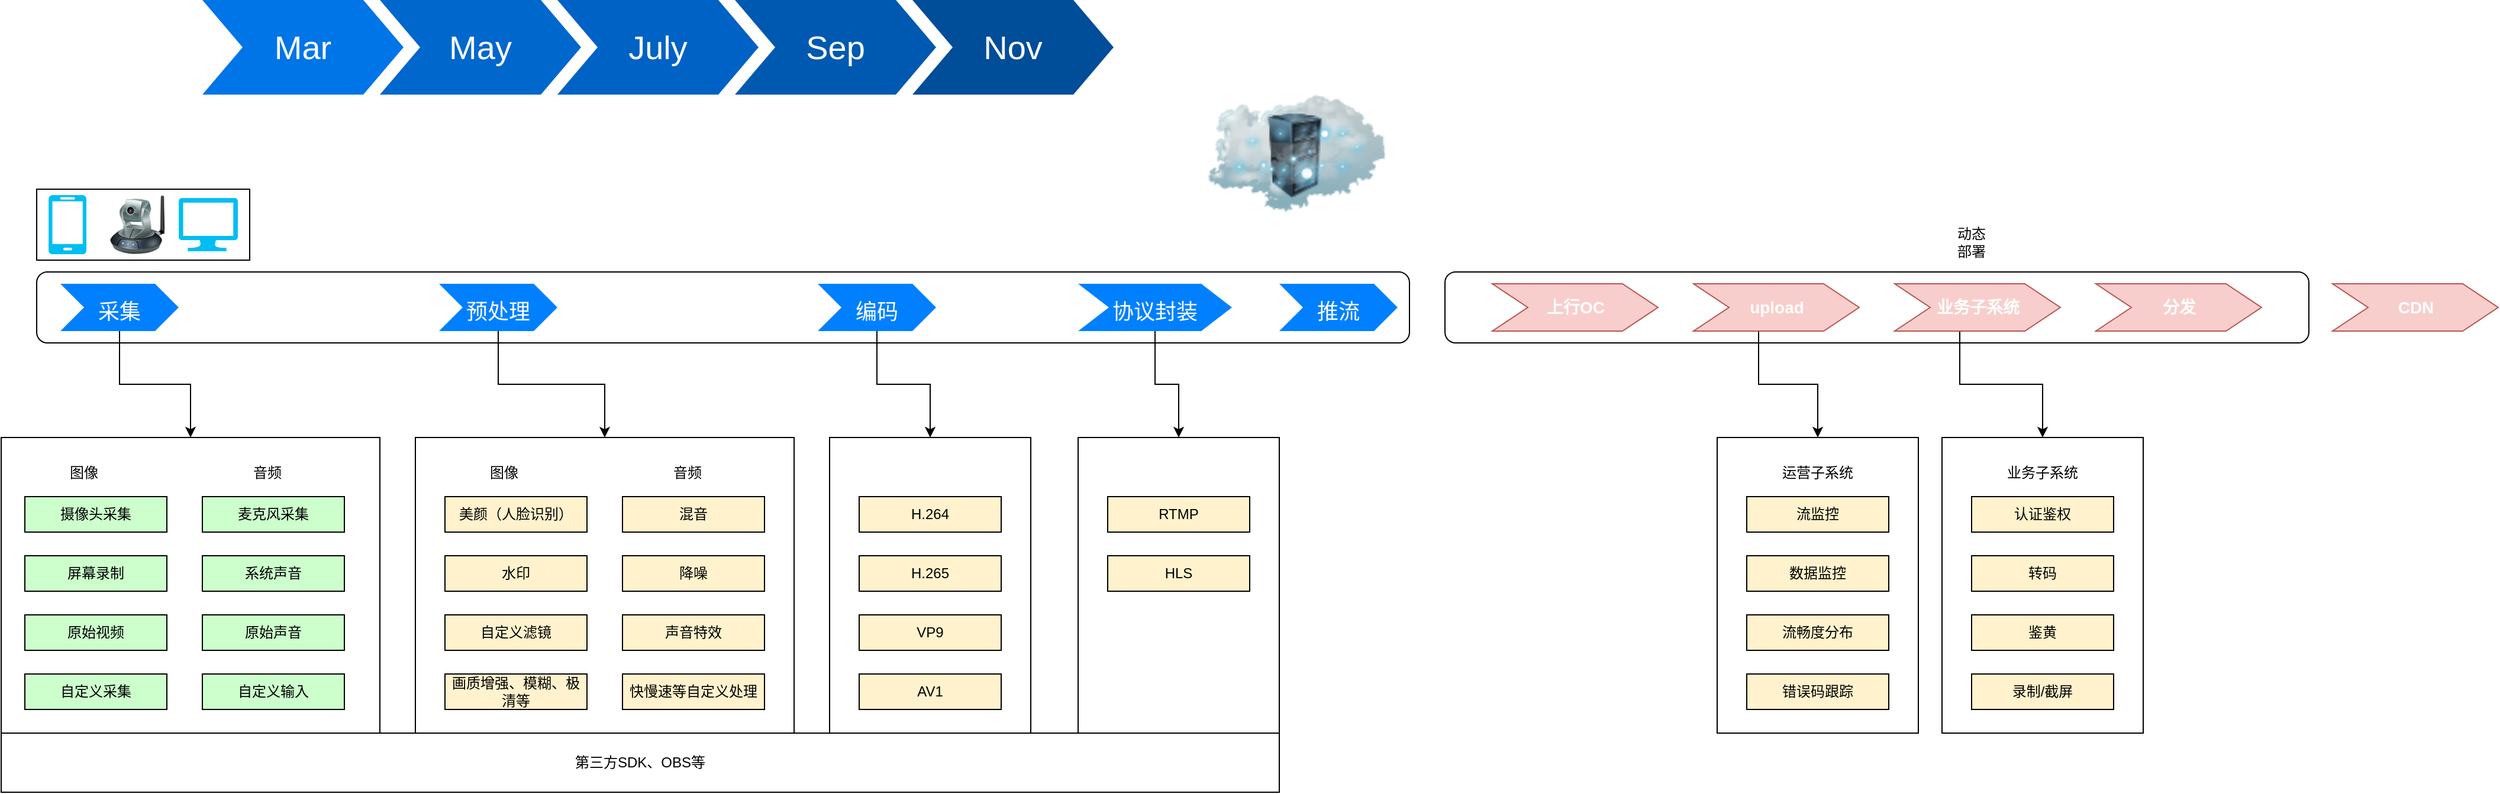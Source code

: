 <mxfile version="13.6.10" type="github">
  <diagram name="Page-1" id="d9b1e647-80fa-b4a2-5024-87a742678bcc">
    <mxGraphModel dx="803" dy="437" grid="1" gridSize="10" guides="1" tooltips="1" connect="1" arrows="1" fold="1" page="1" pageScale="1" pageWidth="1100" pageHeight="850" background="#ffffff" math="0" shadow="0">
      <root>
        <mxCell id="0" />
        <mxCell id="1" parent="0" />
        <mxCell id="57fe6abec08f04cb-2" value="Mar" style="shape=step;whiteSpace=wrap;html=1;fontSize=28;fillColor=#0075E8;fontColor=#FFFFFF;strokeColor=none;" parent="1" vertex="1">
          <mxGeometry x="200" y="70" width="170" height="80" as="geometry" />
        </mxCell>
        <mxCell id="57fe6abec08f04cb-3" value="May" style="shape=step;whiteSpace=wrap;html=1;fontSize=28;fillColor=#0067CC;fontColor=#FFFFFF;strokeColor=none;" parent="1" vertex="1">
          <mxGeometry x="350" y="70" width="170" height="80" as="geometry" />
        </mxCell>
        <mxCell id="57fe6abec08f04cb-4" value="July" style="shape=step;whiteSpace=wrap;html=1;fontSize=28;fillColor=#0062C4;fontColor=#FFFFFF;strokeColor=none;" parent="1" vertex="1">
          <mxGeometry x="500" y="70" width="170" height="80" as="geometry" />
        </mxCell>
        <mxCell id="57fe6abec08f04cb-5" value="Sep" style="shape=step;whiteSpace=wrap;html=1;fontSize=28;fillColor=#0059B0;fontColor=#FFFFFF;strokeColor=none;" parent="1" vertex="1">
          <mxGeometry x="650" y="70" width="170" height="80" as="geometry" />
        </mxCell>
        <mxCell id="57fe6abec08f04cb-6" value="Nov" style="shape=step;whiteSpace=wrap;html=1;fontSize=28;fillColor=#004D99;fontColor=#FFFFFF;strokeColor=none;" parent="1" vertex="1">
          <mxGeometry x="800" y="70" width="170" height="80" as="geometry" />
        </mxCell>
        <mxCell id="FFcQqnqTQvhnuVRR3oSx-1" value="" style="rounded=1;whiteSpace=wrap;html=1;" parent="1" vertex="1">
          <mxGeometry x="60" y="300" width="1160" height="60" as="geometry" />
        </mxCell>
        <mxCell id="FFcQqnqTQvhnuVRR3oSx-32" style="edgeStyle=orthogonalEdgeStyle;rounded=0;orthogonalLoop=1;jettySize=auto;html=1;exitX=0.5;exitY=1;exitDx=0;exitDy=0;entryX=0.5;entryY=0;entryDx=0;entryDy=0;" parent="1" source="57fe6abec08f04cb-1" target="FFcQqnqTQvhnuVRR3oSx-18" edge="1">
          <mxGeometry relative="1" as="geometry">
            <mxPoint x="200" y="450" as="targetPoint" />
          </mxGeometry>
        </mxCell>
        <mxCell id="57fe6abec08f04cb-1" value="&lt;font style=&quot;font-size: 18px&quot;&gt;采集&lt;/font&gt;" style="shape=step;whiteSpace=wrap;html=1;fontSize=28;fillColor=#0080FF;fontColor=#FFFFFF;strokeColor=none;" parent="1" vertex="1">
          <mxGeometry x="80" y="310" width="100" height="40" as="geometry" />
        </mxCell>
        <mxCell id="FFcQqnqTQvhnuVRR3oSx-47" style="edgeStyle=orthogonalEdgeStyle;rounded=0;orthogonalLoop=1;jettySize=auto;html=1;exitX=0.5;exitY=1;exitDx=0;exitDy=0;entryX=0.5;entryY=0;entryDx=0;entryDy=0;" parent="1" source="FFcQqnqTQvhnuVRR3oSx-15" target="FFcQqnqTQvhnuVRR3oSx-35" edge="1">
          <mxGeometry relative="1" as="geometry" />
        </mxCell>
        <mxCell id="FFcQqnqTQvhnuVRR3oSx-15" value="&lt;font style=&quot;font-size: 18px&quot;&gt;预处理&lt;/font&gt;" style="shape=step;whiteSpace=wrap;html=1;fontSize=28;fillColor=#0080FF;fontColor=#FFFFFF;strokeColor=none;" parent="1" vertex="1">
          <mxGeometry x="400" y="310" width="100" height="40" as="geometry" />
        </mxCell>
        <mxCell id="FFcQqnqTQvhnuVRR3oSx-61" style="edgeStyle=orthogonalEdgeStyle;rounded=0;orthogonalLoop=1;jettySize=auto;html=1;exitX=0.5;exitY=1;exitDx=0;exitDy=0;entryX=0.5;entryY=0;entryDx=0;entryDy=0;" parent="1" source="FFcQqnqTQvhnuVRR3oSx-16" target="FFcQqnqTQvhnuVRR3oSx-50" edge="1">
          <mxGeometry relative="1" as="geometry" />
        </mxCell>
        <mxCell id="FFcQqnqTQvhnuVRR3oSx-16" value="&lt;font style=&quot;font-size: 18px&quot;&gt;编码&lt;/font&gt;" style="shape=step;whiteSpace=wrap;html=1;fontSize=28;fillColor=#0080FF;fontColor=#FFFFFF;strokeColor=none;" parent="1" vertex="1">
          <mxGeometry x="720" y="310" width="100" height="40" as="geometry" />
        </mxCell>
        <mxCell id="FFcQqnqTQvhnuVRR3oSx-18" value="" style="rounded=0;whiteSpace=wrap;html=1;" parent="1" vertex="1">
          <mxGeometry x="30" y="440" width="320" height="250" as="geometry" />
        </mxCell>
        <mxCell id="FFcQqnqTQvhnuVRR3oSx-19" value="摄像头采集" style="rounded=0;whiteSpace=wrap;html=1;fillColor=#CCFFCC;" parent="1" vertex="1">
          <mxGeometry x="50" y="490" width="120" height="30" as="geometry" />
        </mxCell>
        <mxCell id="FFcQqnqTQvhnuVRR3oSx-20" value="屏幕录制" style="rounded=0;whiteSpace=wrap;html=1;fillColor=#CCFFCC;" parent="1" vertex="1">
          <mxGeometry x="50" y="540" width="120" height="30" as="geometry" />
        </mxCell>
        <mxCell id="FFcQqnqTQvhnuVRR3oSx-21" value="原始视频" style="rounded=0;whiteSpace=wrap;html=1;fillColor=#CCFFCC;" parent="1" vertex="1">
          <mxGeometry x="50" y="590" width="120" height="30" as="geometry" />
        </mxCell>
        <mxCell id="FFcQqnqTQvhnuVRR3oSx-22" value="自定义采集" style="rounded=0;whiteSpace=wrap;html=1;fillColor=#CCFFCC;" parent="1" vertex="1">
          <mxGeometry x="50" y="640" width="120" height="30" as="geometry" />
        </mxCell>
        <mxCell id="FFcQqnqTQvhnuVRR3oSx-25" value="图像" style="text;html=1;strokeColor=none;fillColor=none;align=center;verticalAlign=middle;whiteSpace=wrap;rounded=0;" parent="1" vertex="1">
          <mxGeometry x="80" y="460" width="40" height="20" as="geometry" />
        </mxCell>
        <mxCell id="FFcQqnqTQvhnuVRR3oSx-26" value="麦克风采集" style="rounded=0;whiteSpace=wrap;html=1;fillColor=#CCFFCC;" parent="1" vertex="1">
          <mxGeometry x="200" y="490" width="120" height="30" as="geometry" />
        </mxCell>
        <mxCell id="FFcQqnqTQvhnuVRR3oSx-27" value="系统声音" style="rounded=0;whiteSpace=wrap;html=1;fillColor=#CCFFCC;" parent="1" vertex="1">
          <mxGeometry x="200" y="540" width="120" height="30" as="geometry" />
        </mxCell>
        <mxCell id="FFcQqnqTQvhnuVRR3oSx-28" value="原始声音" style="rounded=0;whiteSpace=wrap;html=1;fillColor=#CCFFCC;" parent="1" vertex="1">
          <mxGeometry x="200" y="590" width="120" height="30" as="geometry" />
        </mxCell>
        <mxCell id="FFcQqnqTQvhnuVRR3oSx-29" value="自定义输入" style="rounded=0;whiteSpace=wrap;html=1;fillColor=#CCFFCC;" parent="1" vertex="1">
          <mxGeometry x="200" y="640" width="120" height="30" as="geometry" />
        </mxCell>
        <mxCell id="FFcQqnqTQvhnuVRR3oSx-30" value="音频" style="text;html=1;strokeColor=none;fillColor=none;align=center;verticalAlign=middle;whiteSpace=wrap;rounded=0;" parent="1" vertex="1">
          <mxGeometry x="235" y="460" width="40" height="20" as="geometry" />
        </mxCell>
        <mxCell id="FFcQqnqTQvhnuVRR3oSx-33" value="第三方SDK、OBS等" style="rounded=0;whiteSpace=wrap;html=1;" parent="1" vertex="1">
          <mxGeometry x="30" y="690" width="1080" height="50" as="geometry" />
        </mxCell>
        <mxCell id="FFcQqnqTQvhnuVRR3oSx-46" value="" style="group" parent="1" vertex="1" connectable="0">
          <mxGeometry x="380" y="440" width="320" height="250" as="geometry" />
        </mxCell>
        <mxCell id="FFcQqnqTQvhnuVRR3oSx-35" value="" style="rounded=0;whiteSpace=wrap;html=1;" parent="FFcQqnqTQvhnuVRR3oSx-46" vertex="1">
          <mxGeometry width="320" height="250" as="geometry" />
        </mxCell>
        <mxCell id="FFcQqnqTQvhnuVRR3oSx-36" value="美颜（人脸识别）" style="rounded=0;whiteSpace=wrap;html=1;fillColor=#FFF2CC;" parent="FFcQqnqTQvhnuVRR3oSx-46" vertex="1">
          <mxGeometry x="25" y="50" width="120" height="30" as="geometry" />
        </mxCell>
        <mxCell id="FFcQqnqTQvhnuVRR3oSx-37" value="水印" style="rounded=0;whiteSpace=wrap;html=1;fillColor=#FFF2CC;" parent="FFcQqnqTQvhnuVRR3oSx-46" vertex="1">
          <mxGeometry x="25" y="100" width="120" height="30" as="geometry" />
        </mxCell>
        <mxCell id="FFcQqnqTQvhnuVRR3oSx-38" value="自定义滤镜" style="rounded=0;whiteSpace=wrap;html=1;fillColor=#FFF2CC;" parent="FFcQqnqTQvhnuVRR3oSx-46" vertex="1">
          <mxGeometry x="25" y="150" width="120" height="30" as="geometry" />
        </mxCell>
        <mxCell id="FFcQqnqTQvhnuVRR3oSx-39" value="画质增强、模糊、极清等" style="rounded=0;whiteSpace=wrap;html=1;fillColor=#FFF2CC;" parent="FFcQqnqTQvhnuVRR3oSx-46" vertex="1">
          <mxGeometry x="25" y="200" width="120" height="30" as="geometry" />
        </mxCell>
        <mxCell id="FFcQqnqTQvhnuVRR3oSx-40" value="图像" style="text;html=1;strokeColor=none;fillColor=none;align=center;verticalAlign=middle;whiteSpace=wrap;rounded=0;" parent="FFcQqnqTQvhnuVRR3oSx-46" vertex="1">
          <mxGeometry x="55" y="20" width="40" height="20" as="geometry" />
        </mxCell>
        <mxCell id="FFcQqnqTQvhnuVRR3oSx-41" value="混音" style="rounded=0;whiteSpace=wrap;html=1;fillColor=#FFF2CC;" parent="FFcQqnqTQvhnuVRR3oSx-46" vertex="1">
          <mxGeometry x="175" y="50" width="120" height="30" as="geometry" />
        </mxCell>
        <mxCell id="FFcQqnqTQvhnuVRR3oSx-42" value="降噪" style="rounded=0;whiteSpace=wrap;html=1;fillColor=#FFF2CC;" parent="FFcQqnqTQvhnuVRR3oSx-46" vertex="1">
          <mxGeometry x="175" y="100" width="120" height="30" as="geometry" />
        </mxCell>
        <mxCell id="FFcQqnqTQvhnuVRR3oSx-43" value="声音特效" style="rounded=0;whiteSpace=wrap;html=1;fillColor=#FFF2CC;" parent="FFcQqnqTQvhnuVRR3oSx-46" vertex="1">
          <mxGeometry x="175" y="150" width="120" height="30" as="geometry" />
        </mxCell>
        <mxCell id="FFcQqnqTQvhnuVRR3oSx-44" value="快慢速等自定义处理" style="rounded=0;whiteSpace=wrap;html=1;fillColor=#FFF2CC;" parent="FFcQqnqTQvhnuVRR3oSx-46" vertex="1">
          <mxGeometry x="175" y="200" width="120" height="30" as="geometry" />
        </mxCell>
        <mxCell id="FFcQqnqTQvhnuVRR3oSx-45" value="音频" style="text;html=1;strokeColor=none;fillColor=none;align=center;verticalAlign=middle;whiteSpace=wrap;rounded=0;" parent="FFcQqnqTQvhnuVRR3oSx-46" vertex="1">
          <mxGeometry x="210" y="20" width="40" height="20" as="geometry" />
        </mxCell>
        <mxCell id="FFcQqnqTQvhnuVRR3oSx-50" value="" style="rounded=0;whiteSpace=wrap;html=1;" parent="1" vertex="1">
          <mxGeometry x="730" y="440" width="170" height="250" as="geometry" />
        </mxCell>
        <mxCell id="FFcQqnqTQvhnuVRR3oSx-51" value="H.264" style="rounded=0;whiteSpace=wrap;html=1;fillColor=#FFF2CC;" parent="1" vertex="1">
          <mxGeometry x="755" y="490" width="120" height="30" as="geometry" />
        </mxCell>
        <mxCell id="FFcQqnqTQvhnuVRR3oSx-52" value="H.265" style="rounded=0;whiteSpace=wrap;html=1;fillColor=#FFF2CC;" parent="1" vertex="1">
          <mxGeometry x="755" y="540" width="120" height="30" as="geometry" />
        </mxCell>
        <mxCell id="FFcQqnqTQvhnuVRR3oSx-53" value="VP9" style="rounded=0;whiteSpace=wrap;html=1;fillColor=#FFF2CC;" parent="1" vertex="1">
          <mxGeometry x="755" y="590" width="120" height="30" as="geometry" />
        </mxCell>
        <mxCell id="FFcQqnqTQvhnuVRR3oSx-54" value="AV1" style="rounded=0;whiteSpace=wrap;html=1;fillColor=#FFF2CC;" parent="1" vertex="1">
          <mxGeometry x="755" y="640" width="120" height="30" as="geometry" />
        </mxCell>
        <mxCell id="FFcQqnqTQvhnuVRR3oSx-62" value="" style="group" parent="1" vertex="1" connectable="0">
          <mxGeometry x="60" y="230" width="180" height="60" as="geometry" />
        </mxCell>
        <mxCell id="FFcQqnqTQvhnuVRR3oSx-7" value="" style="rounded=0;whiteSpace=wrap;html=1;" parent="FFcQqnqTQvhnuVRR3oSx-62" vertex="1">
          <mxGeometry width="180" height="60" as="geometry" />
        </mxCell>
        <mxCell id="FFcQqnqTQvhnuVRR3oSx-3" value="" style="verticalLabelPosition=bottom;html=1;verticalAlign=top;align=center;strokeColor=none;fillColor=#00BEF2;shape=mxgraph.azure.mobile;pointerEvents=1;" parent="FFcQqnqTQvhnuVRR3oSx-62" vertex="1">
          <mxGeometry x="10" y="5" width="32" height="50" as="geometry" />
        </mxCell>
        <mxCell id="FFcQqnqTQvhnuVRR3oSx-4" value="" style="image;html=1;image=img/lib/clip_art/networking/Ip_Camera_128x128.png" parent="FFcQqnqTQvhnuVRR3oSx-62" vertex="1">
          <mxGeometry x="60" y="5" width="50" height="50" as="geometry" />
        </mxCell>
        <mxCell id="FFcQqnqTQvhnuVRR3oSx-5" value="" style="verticalLabelPosition=bottom;html=1;verticalAlign=top;align=center;strokeColor=none;fillColor=#00BEF2;shape=mxgraph.azure.computer;pointerEvents=1;" parent="FFcQqnqTQvhnuVRR3oSx-62" vertex="1">
          <mxGeometry x="120" y="7.5" width="50" height="45" as="geometry" />
        </mxCell>
        <mxCell id="FFcQqnqTQvhnuVRR3oSx-65" style="edgeStyle=orthogonalEdgeStyle;rounded=0;orthogonalLoop=1;jettySize=auto;html=1;exitX=0.5;exitY=1;exitDx=0;exitDy=0;entryX=0.5;entryY=0;entryDx=0;entryDy=0;" parent="1" source="FFcQqnqTQvhnuVRR3oSx-63" target="FFcQqnqTQvhnuVRR3oSx-64" edge="1">
          <mxGeometry relative="1" as="geometry" />
        </mxCell>
        <mxCell id="FFcQqnqTQvhnuVRR3oSx-63" value="&lt;span style=&quot;font-size: 18px&quot;&gt;协议封装&lt;/span&gt;" style="shape=step;whiteSpace=wrap;html=1;fontSize=28;fillColor=#0080FF;fontColor=#FFFFFF;strokeColor=none;" parent="1" vertex="1">
          <mxGeometry x="940" y="310" width="130" height="40" as="geometry" />
        </mxCell>
        <mxCell id="FFcQqnqTQvhnuVRR3oSx-64" value="" style="rounded=0;whiteSpace=wrap;html=1;" parent="1" vertex="1">
          <mxGeometry x="940" y="440" width="170" height="250" as="geometry" />
        </mxCell>
        <mxCell id="FFcQqnqTQvhnuVRR3oSx-66" value="RTMP" style="rounded=0;whiteSpace=wrap;html=1;fillColor=#FFF2CC;" parent="1" vertex="1">
          <mxGeometry x="965" y="490" width="120" height="30" as="geometry" />
        </mxCell>
        <mxCell id="FFcQqnqTQvhnuVRR3oSx-67" value="HLS" style="rounded=0;whiteSpace=wrap;html=1;fillColor=#FFF2CC;" parent="1" vertex="1">
          <mxGeometry x="965" y="540" width="120" height="30" as="geometry" />
        </mxCell>
        <mxCell id="FFcQqnqTQvhnuVRR3oSx-68" value="&lt;font style=&quot;font-size: 18px&quot;&gt;推流&lt;/font&gt;" style="shape=step;whiteSpace=wrap;html=1;fontSize=28;fillColor=#0080FF;fontColor=#FFFFFF;strokeColor=none;" parent="1" vertex="1">
          <mxGeometry x="1110" y="310" width="100" height="40" as="geometry" />
        </mxCell>
        <mxCell id="CQ3yEqmyhnDMgdQ53v3l-1" value="" style="image;html=1;image=img/lib/clip_art/networking/Cloud_Rack_128x128.png" vertex="1" parent="1">
          <mxGeometry x="1050" y="130" width="150" height="140" as="geometry" />
        </mxCell>
        <mxCell id="CQ3yEqmyhnDMgdQ53v3l-2" value="" style="rounded=1;whiteSpace=wrap;html=1;" vertex="1" parent="1">
          <mxGeometry x="1250" y="300" width="730" height="60" as="geometry" />
        </mxCell>
        <mxCell id="CQ3yEqmyhnDMgdQ53v3l-13" style="edgeStyle=orthogonalEdgeStyle;rounded=0;orthogonalLoop=1;jettySize=auto;html=1;exitX=0;exitY=0;exitDx=55;exitDy=40;exitPerimeter=0;" edge="1" parent="1" source="CQ3yEqmyhnDMgdQ53v3l-5" target="CQ3yEqmyhnDMgdQ53v3l-8">
          <mxGeometry relative="1" as="geometry" />
        </mxCell>
        <mxCell id="CQ3yEqmyhnDMgdQ53v3l-5" value="&lt;font style=&quot;font-size: 14px&quot; color=&quot;#ffffff&quot;&gt;&lt;b&gt;upload&lt;/b&gt;&lt;/font&gt;" style="html=1;shadow=0;dashed=0;align=center;verticalAlign=middle;shape=mxgraph.arrows2.arrow;dy=0;dx=30;notch=30;rotation=0;fillColor=#f8cecc;strokeColor=#b85450;" vertex="1" parent="1">
          <mxGeometry x="1460" y="310" width="140" height="40" as="geometry" />
        </mxCell>
        <mxCell id="CQ3yEqmyhnDMgdQ53v3l-7" value="&lt;font style=&quot;font-size: 14px&quot; color=&quot;#ffffff&quot;&gt;&lt;b&gt;上行OC&lt;/b&gt;&lt;/font&gt;" style="html=1;shadow=0;dashed=0;align=center;verticalAlign=middle;shape=mxgraph.arrows2.arrow;dy=0;dx=30;notch=30;rotation=0;fillColor=#f8cecc;strokeColor=#b85450;" vertex="1" parent="1">
          <mxGeometry x="1290" y="310" width="140" height="40" as="geometry" />
        </mxCell>
        <mxCell id="CQ3yEqmyhnDMgdQ53v3l-8" value="" style="rounded=0;whiteSpace=wrap;html=1;" vertex="1" parent="1">
          <mxGeometry x="1480" y="440" width="170" height="250" as="geometry" />
        </mxCell>
        <mxCell id="CQ3yEqmyhnDMgdQ53v3l-9" value="流监控" style="rounded=0;whiteSpace=wrap;html=1;fillColor=#FFF2CC;" vertex="1" parent="1">
          <mxGeometry x="1505" y="490" width="120" height="30" as="geometry" />
        </mxCell>
        <mxCell id="CQ3yEqmyhnDMgdQ53v3l-10" value="数据监控" style="rounded=0;whiteSpace=wrap;html=1;fillColor=#FFF2CC;" vertex="1" parent="1">
          <mxGeometry x="1505" y="540" width="120" height="30" as="geometry" />
        </mxCell>
        <mxCell id="CQ3yEqmyhnDMgdQ53v3l-11" value="流畅度分布" style="rounded=0;whiteSpace=wrap;html=1;fillColor=#FFF2CC;" vertex="1" parent="1">
          <mxGeometry x="1505" y="590" width="120" height="30" as="geometry" />
        </mxCell>
        <mxCell id="CQ3yEqmyhnDMgdQ53v3l-12" value="错误码跟踪" style="rounded=0;whiteSpace=wrap;html=1;fillColor=#FFF2CC;" vertex="1" parent="1">
          <mxGeometry x="1505" y="640" width="120" height="30" as="geometry" />
        </mxCell>
        <mxCell id="CQ3yEqmyhnDMgdQ53v3l-14" value="运营子系统" style="text;html=1;strokeColor=none;fillColor=none;align=center;verticalAlign=middle;whiteSpace=wrap;rounded=0;shadow=0;dashed=0;" vertex="1" parent="1">
          <mxGeometry x="1530" y="460" width="70" height="20" as="geometry" />
        </mxCell>
        <mxCell id="CQ3yEqmyhnDMgdQ53v3l-22" style="edgeStyle=orthogonalEdgeStyle;rounded=0;orthogonalLoop=1;jettySize=auto;html=1;exitX=0;exitY=0;exitDx=55;exitDy=40;exitPerimeter=0;entryX=0.5;entryY=0;entryDx=0;entryDy=0;" edge="1" parent="1" source="CQ3yEqmyhnDMgdQ53v3l-15" target="CQ3yEqmyhnDMgdQ53v3l-16">
          <mxGeometry relative="1" as="geometry" />
        </mxCell>
        <mxCell id="CQ3yEqmyhnDMgdQ53v3l-15" value="&lt;font style=&quot;font-size: 14px&quot; color=&quot;#ffffff&quot;&gt;&lt;b&gt;业务子系统&lt;/b&gt;&lt;/font&gt;" style="html=1;shadow=0;dashed=0;align=center;verticalAlign=middle;shape=mxgraph.arrows2.arrow;dy=0;dx=30;notch=30;rotation=0;fillColor=#f8cecc;strokeColor=#b85450;" vertex="1" parent="1">
          <mxGeometry x="1630" y="310" width="140" height="40" as="geometry" />
        </mxCell>
        <mxCell id="CQ3yEqmyhnDMgdQ53v3l-16" value="" style="rounded=0;whiteSpace=wrap;html=1;" vertex="1" parent="1">
          <mxGeometry x="1670" y="440" width="170" height="250" as="geometry" />
        </mxCell>
        <mxCell id="CQ3yEqmyhnDMgdQ53v3l-17" value="认证鉴权" style="rounded=0;whiteSpace=wrap;html=1;fillColor=#FFF2CC;" vertex="1" parent="1">
          <mxGeometry x="1695" y="490" width="120" height="30" as="geometry" />
        </mxCell>
        <mxCell id="CQ3yEqmyhnDMgdQ53v3l-18" value="转码" style="rounded=0;whiteSpace=wrap;html=1;fillColor=#FFF2CC;" vertex="1" parent="1">
          <mxGeometry x="1695" y="540" width="120" height="30" as="geometry" />
        </mxCell>
        <mxCell id="CQ3yEqmyhnDMgdQ53v3l-19" value="鉴黄" style="rounded=0;whiteSpace=wrap;html=1;fillColor=#FFF2CC;" vertex="1" parent="1">
          <mxGeometry x="1695" y="590" width="120" height="30" as="geometry" />
        </mxCell>
        <mxCell id="CQ3yEqmyhnDMgdQ53v3l-20" value="录制/截屏" style="rounded=0;whiteSpace=wrap;html=1;fillColor=#FFF2CC;" vertex="1" parent="1">
          <mxGeometry x="1695" y="640" width="120" height="30" as="geometry" />
        </mxCell>
        <mxCell id="CQ3yEqmyhnDMgdQ53v3l-21" value="业务子系统" style="text;html=1;strokeColor=none;fillColor=none;align=center;verticalAlign=middle;whiteSpace=wrap;rounded=0;shadow=0;dashed=0;" vertex="1" parent="1">
          <mxGeometry x="1720" y="460" width="70" height="20" as="geometry" />
        </mxCell>
        <mxCell id="CQ3yEqmyhnDMgdQ53v3l-23" value="动态&lt;br&gt;部署" style="text;html=1;strokeColor=none;fillColor=none;align=center;verticalAlign=middle;whiteSpace=wrap;rounded=0;shadow=0;dashed=0;" vertex="1" parent="1">
          <mxGeometry x="1670" y="260" width="50" height="30" as="geometry" />
        </mxCell>
        <mxCell id="CQ3yEqmyhnDMgdQ53v3l-24" value="&lt;font color=&quot;#ffffff&quot;&gt;&lt;span style=&quot;font-size: 14px&quot;&gt;&lt;b&gt;分发&lt;/b&gt;&lt;/span&gt;&lt;/font&gt;" style="html=1;shadow=0;dashed=0;align=center;verticalAlign=middle;shape=mxgraph.arrows2.arrow;dy=0;dx=30;notch=30;rotation=0;fillColor=#f8cecc;strokeColor=#b85450;" vertex="1" parent="1">
          <mxGeometry x="1800" y="310" width="140" height="40" as="geometry" />
        </mxCell>
        <mxCell id="CQ3yEqmyhnDMgdQ53v3l-25" value="&lt;font color=&quot;#ffffff&quot;&gt;&lt;span style=&quot;font-size: 14px&quot;&gt;&lt;b&gt;CDN&lt;/b&gt;&lt;/span&gt;&lt;/font&gt;" style="html=1;shadow=0;dashed=0;align=center;verticalAlign=middle;shape=mxgraph.arrows2.arrow;dy=0;dx=30;notch=30;rotation=0;fillColor=#f8cecc;strokeColor=#b85450;" vertex="1" parent="1">
          <mxGeometry x="2000" y="310" width="140" height="40" as="geometry" />
        </mxCell>
      </root>
    </mxGraphModel>
  </diagram>
</mxfile>

